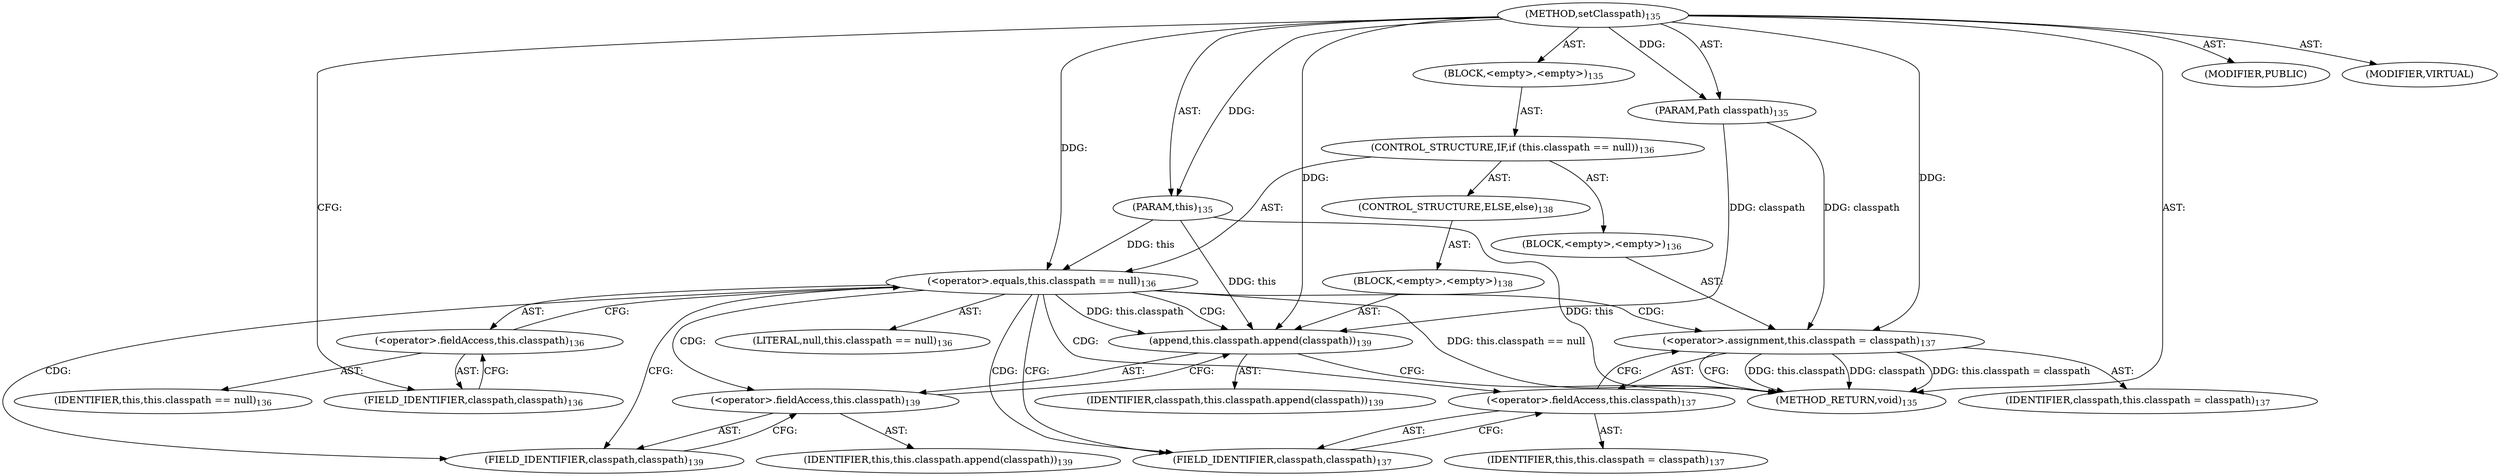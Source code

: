 digraph "setClasspath" {  
"111669149701" [label = <(METHOD,setClasspath)<SUB>135</SUB>> ]
"115964116994" [label = <(PARAM,this)<SUB>135</SUB>> ]
"115964117010" [label = <(PARAM,Path classpath)<SUB>135</SUB>> ]
"25769803781" [label = <(BLOCK,&lt;empty&gt;,&lt;empty&gt;)<SUB>135</SUB>> ]
"47244640256" [label = <(CONTROL_STRUCTURE,IF,if (this.classpath == null))<SUB>136</SUB>> ]
"30064771082" [label = <(&lt;operator&gt;.equals,this.classpath == null)<SUB>136</SUB>> ]
"30064771083" [label = <(&lt;operator&gt;.fieldAccess,this.classpath)<SUB>136</SUB>> ]
"68719476738" [label = <(IDENTIFIER,this,this.classpath == null)<SUB>136</SUB>> ]
"55834574853" [label = <(FIELD_IDENTIFIER,classpath,classpath)<SUB>136</SUB>> ]
"90194313216" [label = <(LITERAL,null,this.classpath == null)<SUB>136</SUB>> ]
"25769803782" [label = <(BLOCK,&lt;empty&gt;,&lt;empty&gt;)<SUB>136</SUB>> ]
"30064771084" [label = <(&lt;operator&gt;.assignment,this.classpath = classpath)<SUB>137</SUB>> ]
"30064771085" [label = <(&lt;operator&gt;.fieldAccess,this.classpath)<SUB>137</SUB>> ]
"68719476739" [label = <(IDENTIFIER,this,this.classpath = classpath)<SUB>137</SUB>> ]
"55834574854" [label = <(FIELD_IDENTIFIER,classpath,classpath)<SUB>137</SUB>> ]
"68719476771" [label = <(IDENTIFIER,classpath,this.classpath = classpath)<SUB>137</SUB>> ]
"47244640257" [label = <(CONTROL_STRUCTURE,ELSE,else)<SUB>138</SUB>> ]
"25769803783" [label = <(BLOCK,&lt;empty&gt;,&lt;empty&gt;)<SUB>138</SUB>> ]
"30064771086" [label = <(append,this.classpath.append(classpath))<SUB>139</SUB>> ]
"30064771087" [label = <(&lt;operator&gt;.fieldAccess,this.classpath)<SUB>139</SUB>> ]
"68719476740" [label = <(IDENTIFIER,this,this.classpath.append(classpath))<SUB>139</SUB>> ]
"55834574855" [label = <(FIELD_IDENTIFIER,classpath,classpath)<SUB>139</SUB>> ]
"68719476772" [label = <(IDENTIFIER,classpath,this.classpath.append(classpath))<SUB>139</SUB>> ]
"133143986188" [label = <(MODIFIER,PUBLIC)> ]
"133143986189" [label = <(MODIFIER,VIRTUAL)> ]
"128849018885" [label = <(METHOD_RETURN,void)<SUB>135</SUB>> ]
  "111669149701" -> "115964116994"  [ label = "AST: "] 
  "111669149701" -> "115964117010"  [ label = "AST: "] 
  "111669149701" -> "25769803781"  [ label = "AST: "] 
  "111669149701" -> "133143986188"  [ label = "AST: "] 
  "111669149701" -> "133143986189"  [ label = "AST: "] 
  "111669149701" -> "128849018885"  [ label = "AST: "] 
  "25769803781" -> "47244640256"  [ label = "AST: "] 
  "47244640256" -> "30064771082"  [ label = "AST: "] 
  "47244640256" -> "25769803782"  [ label = "AST: "] 
  "47244640256" -> "47244640257"  [ label = "AST: "] 
  "30064771082" -> "30064771083"  [ label = "AST: "] 
  "30064771082" -> "90194313216"  [ label = "AST: "] 
  "30064771083" -> "68719476738"  [ label = "AST: "] 
  "30064771083" -> "55834574853"  [ label = "AST: "] 
  "25769803782" -> "30064771084"  [ label = "AST: "] 
  "30064771084" -> "30064771085"  [ label = "AST: "] 
  "30064771084" -> "68719476771"  [ label = "AST: "] 
  "30064771085" -> "68719476739"  [ label = "AST: "] 
  "30064771085" -> "55834574854"  [ label = "AST: "] 
  "47244640257" -> "25769803783"  [ label = "AST: "] 
  "25769803783" -> "30064771086"  [ label = "AST: "] 
  "30064771086" -> "30064771087"  [ label = "AST: "] 
  "30064771086" -> "68719476772"  [ label = "AST: "] 
  "30064771087" -> "68719476740"  [ label = "AST: "] 
  "30064771087" -> "55834574855"  [ label = "AST: "] 
  "30064771082" -> "55834574854"  [ label = "CFG: "] 
  "30064771082" -> "55834574855"  [ label = "CFG: "] 
  "30064771083" -> "30064771082"  [ label = "CFG: "] 
  "30064771084" -> "128849018885"  [ label = "CFG: "] 
  "55834574853" -> "30064771083"  [ label = "CFG: "] 
  "30064771085" -> "30064771084"  [ label = "CFG: "] 
  "30064771086" -> "128849018885"  [ label = "CFG: "] 
  "55834574854" -> "30064771085"  [ label = "CFG: "] 
  "30064771087" -> "30064771086"  [ label = "CFG: "] 
  "55834574855" -> "30064771087"  [ label = "CFG: "] 
  "111669149701" -> "55834574853"  [ label = "CFG: "] 
  "115964116994" -> "128849018885"  [ label = "DDG: this"] 
  "30064771082" -> "128849018885"  [ label = "DDG: this.classpath == null"] 
  "30064771084" -> "128849018885"  [ label = "DDG: this.classpath"] 
  "30064771084" -> "128849018885"  [ label = "DDG: classpath"] 
  "30064771084" -> "128849018885"  [ label = "DDG: this.classpath = classpath"] 
  "111669149701" -> "115964116994"  [ label = "DDG: "] 
  "111669149701" -> "115964117010"  [ label = "DDG: "] 
  "115964116994" -> "30064771082"  [ label = "DDG: this"] 
  "111669149701" -> "30064771082"  [ label = "DDG: "] 
  "115964117010" -> "30064771084"  [ label = "DDG: classpath"] 
  "111669149701" -> "30064771084"  [ label = "DDG: "] 
  "115964116994" -> "30064771086"  [ label = "DDG: this"] 
  "30064771082" -> "30064771086"  [ label = "DDG: this.classpath"] 
  "115964117010" -> "30064771086"  [ label = "DDG: classpath"] 
  "111669149701" -> "30064771086"  [ label = "DDG: "] 
  "30064771082" -> "30064771084"  [ label = "CDG: "] 
  "30064771082" -> "55834574854"  [ label = "CDG: "] 
  "30064771082" -> "30064771087"  [ label = "CDG: "] 
  "30064771082" -> "30064771086"  [ label = "CDG: "] 
  "30064771082" -> "30064771085"  [ label = "CDG: "] 
  "30064771082" -> "55834574855"  [ label = "CDG: "] 
}
